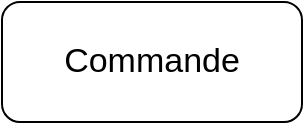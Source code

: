 <mxfile version="15.2.7" type="device"><diagram id="Yax8KSweG47vL2pVdMy2" name="Page-1"><mxGraphModel dx="1422" dy="822" grid="1" gridSize="10" guides="1" tooltips="1" connect="1" arrows="1" fold="1" page="1" pageScale="1" pageWidth="827" pageHeight="1169" math="0" shadow="0"><root><mxCell id="0"/><mxCell id="1" parent="0"/><mxCell id="jFpGX0vGuvHB4v01Nl5G-1" value="Commande" style="rounded=1;whiteSpace=wrap;html=1;fontSize=17;" vertex="1" parent="1"><mxGeometry x="320" y="380" width="150" height="60" as="geometry"/></mxCell></root></mxGraphModel></diagram></mxfile>